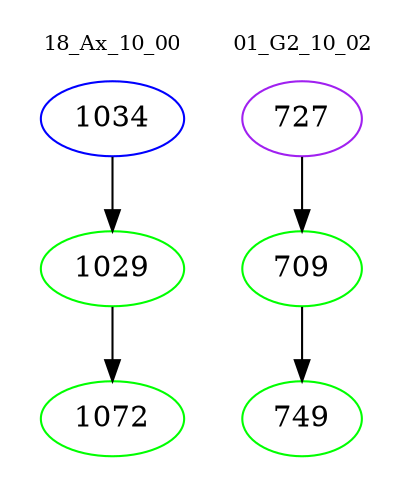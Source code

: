 digraph{
subgraph cluster_0 {
color = white
label = "18_Ax_10_00";
fontsize=10;
T0_1034 [label="1034", color="blue"]
T0_1034 -> T0_1029 [color="black"]
T0_1029 [label="1029", color="green"]
T0_1029 -> T0_1072 [color="black"]
T0_1072 [label="1072", color="green"]
}
subgraph cluster_1 {
color = white
label = "01_G2_10_02";
fontsize=10;
T1_727 [label="727", color="purple"]
T1_727 -> T1_709 [color="black"]
T1_709 [label="709", color="green"]
T1_709 -> T1_749 [color="black"]
T1_749 [label="749", color="green"]
}
}
